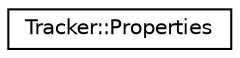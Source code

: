 digraph "Graphical Class Hierarchy"
{
 // LATEX_PDF_SIZE
  edge [fontname="Helvetica",fontsize="10",labelfontname="Helvetica",labelfontsize="10"];
  node [fontname="Helvetica",fontsize="10",shape=record];
  rankdir="LR";
  Node0 [label="Tracker::Properties",height=0.2,width=0.4,color="black", fillcolor="white", style="filled",URL="$struct_tracker_1_1_properties.html",tooltip=" "];
}
